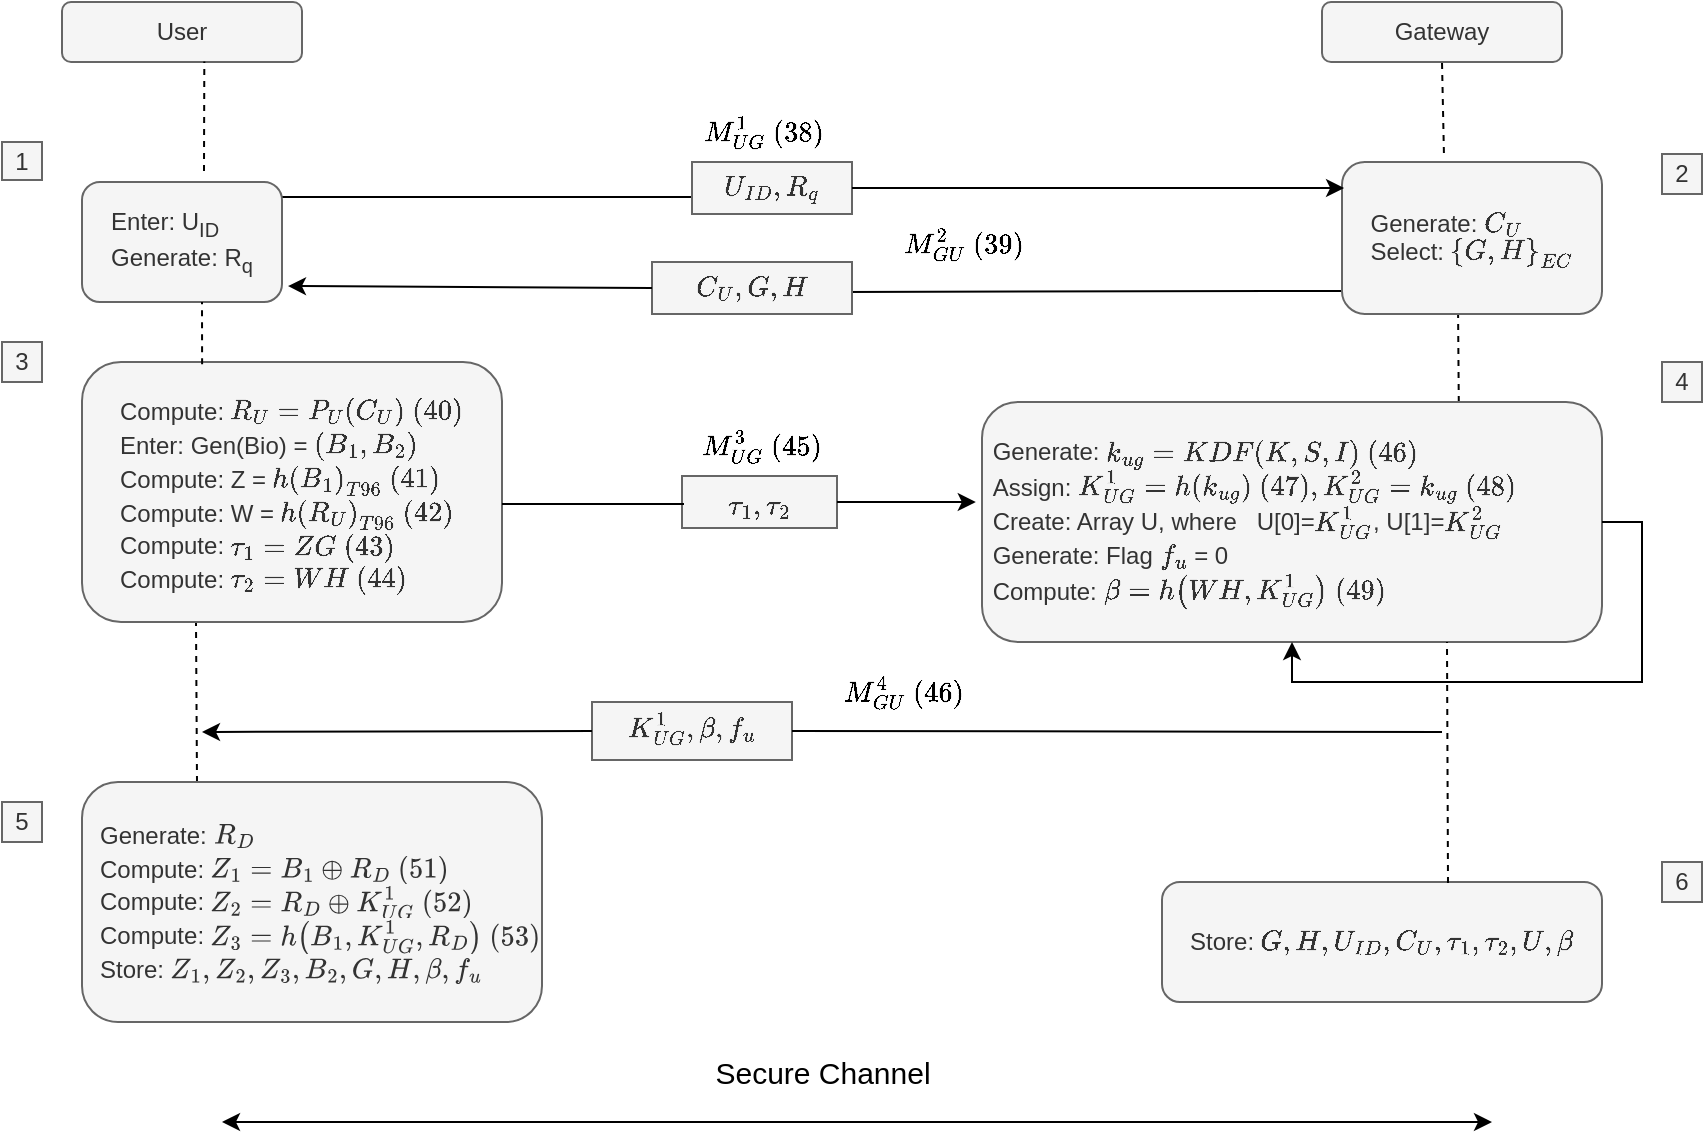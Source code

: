 <mxfile version="22.1.17" type="github">
  <diagram name="Page-1" id="p3xlX53l1xXB9bB7H0Pl">
    <mxGraphModel dx="1242" dy="820" grid="1" gridSize="10" guides="1" tooltips="1" connect="1" arrows="1" fold="1" page="0" pageScale="1" pageWidth="850" pageHeight="1100" background="none" math="1" shadow="0">
      <root>
        <mxCell id="0" />
        <mxCell id="1" parent="0" />
        <mxCell id="Ddu9wDRHc_xumgMtI3vM-19" value="" style="endArrow=none;dashed=1;html=1;rounded=0;exitX=0.25;exitY=0;exitDx=0;exitDy=0;" parent="1" source="Ddu9wDRHc_xumgMtI3vM-10" edge="1">
          <mxGeometry width="50" height="50" relative="1" as="geometry">
            <mxPoint x="150" y="450" as="sourcePoint" />
            <mxPoint x="147" y="380" as="targetPoint" />
          </mxGeometry>
        </mxCell>
        <mxCell id="Ddu9wDRHc_xumgMtI3vM-21" value="" style="endArrow=none;dashed=1;html=1;rounded=0;exitX=0.769;exitY=0;exitDx=0;exitDy=0;exitPerimeter=0;sourcePerimeterSpacing=0;" parent="1" source="Ddu9wDRHc_xumgMtI3vM-8" edge="1">
          <mxGeometry width="50" height="50" relative="1" as="geometry">
            <mxPoint x="400" y="230" as="sourcePoint" />
            <mxPoint x="778" y="220" as="targetPoint" />
          </mxGeometry>
        </mxCell>
        <mxCell id="Ddu9wDRHc_xumgMtI3vM-32" value="" style="endArrow=none;html=1;rounded=0;entryX=0.063;entryY=0.673;entryDx=0;entryDy=0;exitX=0.98;exitY=0.125;exitDx=0;exitDy=0;exitPerimeter=0;entryPerimeter=0;" parent="1" target="Ddu9wDRHc_xumgMtI3vM-12" edge="1" source="Ddu9wDRHc_xumgMtI3vM-3">
          <mxGeometry width="50" height="50" relative="1" as="geometry">
            <mxPoint x="202" y="162" as="sourcePoint" />
            <mxPoint x="570" y="280" as="targetPoint" />
          </mxGeometry>
        </mxCell>
        <mxCell id="Ddu9wDRHc_xumgMtI3vM-28" value="" style="endArrow=none;html=1;rounded=0;entryX=0.005;entryY=0.848;entryDx=0;entryDy=0;targetPerimeterSpacing=0;endSize=6;jumpStyle=line;jumpSize=6;sourcePerimeterSpacing=0;entryPerimeter=0;" parent="1" target="Ddu9wDRHc_xumgMtI3vM-4" edge="1">
          <mxGeometry width="50" height="50" relative="1" as="geometry">
            <mxPoint x="470" y="215" as="sourcePoint" />
            <mxPoint x="575" y="213" as="targetPoint" />
          </mxGeometry>
        </mxCell>
        <mxCell id="Ddu9wDRHc_xumgMtI3vM-1" value="&lt;font style=&quot;font-size: 12px;&quot;&gt;User&lt;/font&gt;" style="rounded=1;whiteSpace=wrap;html=1;fillColor=#f5f5f5;strokeColor=#666666;fontColor=#333333;" parent="1" vertex="1">
          <mxGeometry x="80" y="70" width="120" height="30" as="geometry" />
        </mxCell>
        <mxCell id="Ddu9wDRHc_xumgMtI3vM-2" value="&lt;font style=&quot;font-size: 12px;&quot;&gt;Gateway&lt;/font&gt;" style="rounded=1;whiteSpace=wrap;html=1;fillColor=#f5f5f5;strokeColor=#666666;fontColor=#333333;" parent="1" vertex="1">
          <mxGeometry x="710" y="70" width="120" height="30" as="geometry" />
        </mxCell>
        <mxCell id="Ddu9wDRHc_xumgMtI3vM-3" value="&lt;p style=&quot;text-align: justify; font-size: 12px;&quot;&gt;&lt;font style=&quot;font-size: 12px;&quot;&gt;&lt;span style=&quot;background-color: initial;&quot;&gt;Enter: U&lt;/span&gt;&lt;sub style=&quot;background-color: initial;&quot;&gt;ID&lt;br style=&quot;font-size: 12px;&quot;&gt;&lt;/sub&gt;&lt;/font&gt;&lt;font style=&quot;font-size: 12px;&quot;&gt;&lt;span style=&quot;background-color: initial;&quot;&gt;Generate: R&lt;/span&gt;&lt;sub style=&quot;background-color: initial;&quot;&gt;q&lt;/sub&gt;&lt;/font&gt;&lt;/p&gt;" style="rounded=1;whiteSpace=wrap;html=1;fillColor=#f5f5f5;strokeColor=#666666;fontSize=15;fontColor=#333333;" parent="1" vertex="1">
          <mxGeometry x="90" y="160" width="100" height="60" as="geometry" />
        </mxCell>
        <mxCell id="Ddu9wDRHc_xumgMtI3vM-4" value="&lt;div style=&quot;text-align: justify;&quot;&gt;&lt;span style=&quot;background-color: initial;&quot;&gt;&lt;font style=&quot;font-size: 12px;&quot;&gt;Generate: `C_U`&lt;/font&gt;&lt;/span&gt;&lt;/div&gt;&lt;font style=&quot;font-size: 12px;&quot;&gt;&lt;div style=&quot;text-align: justify;&quot;&gt;&lt;span style=&quot;background-color: initial;&quot;&gt;Select: `{G,H}_{EC}`&lt;/span&gt;&lt;/div&gt;&lt;/font&gt;" style="rounded=1;whiteSpace=wrap;html=1;fillColor=#f5f5f5;strokeColor=#666666;fontColor=#333333;" parent="1" vertex="1">
          <mxGeometry x="720" y="150" width="130" height="76" as="geometry" />
        </mxCell>
        <mxCell id="Ddu9wDRHc_xumgMtI3vM-5" value="&lt;p style=&quot;text-align: justify; line-height: 140%;&quot;&gt;&lt;span style=&quot;background-color: initial;&quot;&gt;&lt;font style=&quot;font-size: 12px;&quot;&gt;Compute: `R_U=P_U(C_U)&amp;nbsp; (40)`&lt;br&gt;&lt;/font&gt;&lt;/span&gt;&lt;span style=&quot;background-color: initial;&quot;&gt;Enter: Gen(Bio) = `(B_1, B_2)`&lt;br&gt;&lt;/span&gt;&lt;span style=&quot;background-color: initial;&quot;&gt;Compute: Z = `h(B_1)_{T96}&amp;nbsp; (41)`&lt;br&gt;&lt;/span&gt;&lt;span style=&quot;background-color: initial;&quot;&gt;Compute: W = `h(R_U)_{T96}&amp;nbsp; (42)`&lt;br&gt;&lt;/span&gt;&lt;span style=&quot;background-color: initial;&quot;&gt;Compute: `\tau_1= ZG&amp;nbsp; (43)`&lt;br&gt;&lt;/span&gt;&lt;span style=&quot;background-color: initial;&quot;&gt;Compute: `\tau_2=WH&amp;nbsp; (44)`&lt;/span&gt;&lt;/p&gt;" style="rounded=1;whiteSpace=wrap;html=1;fillColor=#f5f5f5;strokeColor=#666666;fontColor=#333333;spacingTop=4;" parent="1" vertex="1">
          <mxGeometry x="90" y="250" width="210" height="130" as="geometry" />
        </mxCell>
        <mxCell id="Ddu9wDRHc_xumgMtI3vM-8" value="&lt;p style=&quot;line-height: 140%;&quot;&gt;&lt;span style=&quot;background-color: initial;&quot;&gt;&lt;font style=&quot;font-size: 12px;&quot;&gt;&amp;nbsp;Generate: `k_{ug} =KDF(K, S, I)&amp;nbsp; (46)`&lt;br&gt;&lt;/font&gt;&lt;/span&gt;&lt;span style=&quot;background-color: initial;&quot;&gt;&lt;font style=&quot;font-size: 12px;&quot;&gt;&amp;nbsp;Assign: `K_{UG}^1=h(k_{ug})&amp;nbsp; (47), K_{UG}^2=k_{ug}&amp;nbsp; (48)`&lt;br&gt;&lt;/font&gt;&lt;/span&gt;&lt;span style=&quot;background-color: initial;&quot;&gt;&lt;font style=&quot;font-size: 12px;&quot;&gt;&amp;nbsp;Create: Array U, where&amp;nbsp; &amp;nbsp;U[0]=`K_{UG}^1`, U[1]=`K_{UG}^2`&lt;br&gt;&lt;/font&gt;&lt;/span&gt;&lt;span style=&quot;background-color: initial;&quot;&gt;&lt;font style=&quot;font-size: 12px;&quot;&gt;&amp;nbsp;Generate: Flag `f_u` = 0&lt;br&gt;&lt;/font&gt;&lt;/span&gt;&lt;span style=&quot;background-color: initial;&quot;&gt;&amp;nbsp;Compute: `\beta=h(WH,K_{UG}^1)&amp;nbsp; (49)`&lt;/span&gt;&lt;/p&gt;" style="rounded=1;whiteSpace=wrap;html=1;fillColor=#f5f5f5;strokeColor=#666666;align=left;fontColor=#333333;" parent="1" vertex="1">
          <mxGeometry x="540" y="270" width="310" height="120" as="geometry" />
        </mxCell>
        <mxCell id="Ddu9wDRHc_xumgMtI3vM-10" value="&lt;font style=&quot;font-size: 12px;&quot;&gt;&lt;span style=&quot;background-color: initial;&quot;&gt;Generate: &lt;svg style=&quot;vertical-align: -0.339ex;&quot; xmlns:xlink=&quot;http://www.w3.org/1999/xlink&quot; viewBox=&quot;0 -683 1427.5 833&quot; role=&quot;img&quot; height=&quot;1.885ex&quot; width=&quot;3.23ex&quot; xmlns=&quot;http://www.w3.org/2000/svg&quot;&gt;&lt;defs&gt;&lt;path d=&quot;M230 637Q203 637 198 638T193 649Q193 676 204 682Q206 683 378 683Q550 682 564 680Q620 672 658 652T712 606T733 563T739 529Q739 484 710 445T643 385T576 351T538 338L545 333Q612 295 612 223Q612 212 607 162T602 80V71Q602 53 603 43T614 25T640 16Q668 16 686 38T712 85Q717 99 720 102T735 105Q755 105 755 93Q755 75 731 36Q693 -21 641 -21H632Q571 -21 531 4T487 82Q487 109 502 166T517 239Q517 290 474 313Q459 320 449 321T378 323H309L277 193Q244 61 244 59Q244 55 245 54T252 50T269 48T302 46H333Q339 38 339 37T336 19Q332 6 326 0H311Q275 2 180 2Q146 2 117 2T71 2T50 1Q33 1 33 10Q33 12 36 24Q41 43 46 45Q50 46 61 46H67Q94 46 127 49Q141 52 146 61Q149 65 218 339T287 628Q287 635 230 637ZM630 554Q630 586 609 608T523 636Q521 636 500 636T462 637H440Q393 637 386 627Q385 624 352 494T319 361Q319 360 388 360Q466 361 492 367Q556 377 592 426Q608 449 619 486T630 554Z&quot; id=&quot;MJX-290-TEX-I-1D445&quot;&gt;&lt;/path&gt;&lt;path d=&quot;M287 628Q287 635 230 637Q207 637 200 638T193 647Q193 655 197 667T204 682Q206 683 403 683Q570 682 590 682T630 676Q702 659 752 597T803 431Q803 275 696 151T444 3L430 1L236 0H125H72Q48 0 41 2T33 11Q33 13 36 25Q40 41 44 43T67 46Q94 46 127 49Q141 52 146 61Q149 65 218 339T287 628ZM703 469Q703 507 692 537T666 584T629 613T590 629T555 636Q553 636 541 636T512 636T479 637H436Q392 637 386 627Q384 623 313 339T242 52Q242 48 253 48T330 47Q335 47 349 47T373 46Q499 46 581 128Q617 164 640 212T683 339T703 469Z&quot; id=&quot;MJX-290-TEX-I-1D437&quot;&gt;&lt;/path&gt;&lt;/defs&gt;&lt;g transform=&quot;scale(1,-1)&quot; stroke-width=&quot;0&quot; fill=&quot;currentColor&quot; stroke=&quot;currentColor&quot;&gt;&lt;g data-mml-node=&quot;math&quot;&gt;&lt;g data-mml-node=&quot;mstyle&quot;&gt;&lt;g data-mml-node=&quot;msub&quot;&gt;&lt;g data-mml-node=&quot;mi&quot;&gt;&lt;use xlink:href=&quot;#MJX-290-TEX-I-1D445&quot; data-c=&quot;1D445&quot;&gt;&lt;/use&gt;&lt;/g&gt;&lt;g transform=&quot;translate(792,-150) scale(0.707)&quot; data-mml-node=&quot;mi&quot;&gt;&lt;use xlink:href=&quot;#MJX-290-TEX-I-1D437&quot; data-c=&quot;1D437&quot;&gt;&lt;/use&gt;&lt;/g&gt;&lt;/g&gt;&lt;/g&gt;&lt;/g&gt;&lt;/g&gt;&lt;/svg&gt;&lt;/span&gt;&lt;br&gt;&lt;span style=&quot;background-color: initial;&quot;&gt;Compute: &lt;svg style=&quot;vertical-align: -0.566ex;&quot; xmlns:xlink=&quot;http://www.w3.org/1999/xlink&quot; viewBox=&quot;0 -750 8326.6 1000&quot; role=&quot;img&quot; height=&quot;2.262ex&quot; width=&quot;18.838ex&quot; xmlns=&quot;http://www.w3.org/2000/svg&quot;&gt;&lt;defs&gt;&lt;path d=&quot;M58 8Q58 23 64 35Q64 36 329 334T596 635L586 637Q575 637 512 637H500H476Q442 637 420 635T365 624T311 598T266 548T228 469Q227 466 226 463T224 458T223 453T222 450L221 448Q218 443 202 443Q185 443 182 453L214 561Q228 606 241 651Q249 679 253 681Q256 683 487 683H718Q723 678 723 675Q723 673 717 649Q189 54 188 52L185 49H274Q369 50 377 51Q452 60 500 100T579 247Q587 272 590 277T603 282H607Q628 282 628 271Q547 5 541 2Q538 0 300 0H124Q58 0 58 8Z&quot; id=&quot;MJX-291-TEX-I-1D44D&quot;&gt;&lt;/path&gt;&lt;path d=&quot;M213 578L200 573Q186 568 160 563T102 556H83V602H102Q149 604 189 617T245 641T273 663Q275 666 285 666Q294 666 302 660V361L303 61Q310 54 315 52T339 48T401 46H427V0H416Q395 3 257 3Q121 3 100 0H88V46H114Q136 46 152 46T177 47T193 50T201 52T207 57T213 61V578Z&quot; id=&quot;MJX-291-TEX-N-31&quot;&gt;&lt;/path&gt;&lt;path d=&quot;M56 347Q56 360 70 367H707Q722 359 722 347Q722 336 708 328L390 327H72Q56 332 56 347ZM56 153Q56 168 72 173H708Q722 163 722 153Q722 140 707 133H70Q56 140 56 153Z&quot; id=&quot;MJX-291-TEX-N-3D&quot;&gt;&lt;/path&gt;&lt;path d=&quot;M231 637Q204 637 199 638T194 649Q194 676 205 682Q206 683 335 683Q594 683 608 681Q671 671 713 636T756 544Q756 480 698 429T565 360L555 357Q619 348 660 311T702 219Q702 146 630 78T453 1Q446 0 242 0Q42 0 39 2Q35 5 35 10Q35 17 37 24Q42 43 47 45Q51 46 62 46H68Q95 46 128 49Q142 52 147 61Q150 65 219 339T288 628Q288 635 231 637ZM649 544Q649 574 634 600T585 634Q578 636 493 637Q473 637 451 637T416 636H403Q388 635 384 626Q382 622 352 506Q352 503 351 500L320 374H401Q482 374 494 376Q554 386 601 434T649 544ZM595 229Q595 273 572 302T512 336Q506 337 429 337Q311 337 310 336Q310 334 293 263T258 122L240 52Q240 48 252 48T333 46Q422 46 429 47Q491 54 543 105T595 229Z&quot; id=&quot;MJX-291-TEX-I-1D435&quot;&gt;&lt;/path&gt;&lt;path d=&quot;M56 250Q56 394 156 488T384 583Q530 583 626 485T722 250Q722 110 625 14T390 -83Q249 -83 153 14T56 250ZM364 542Q308 539 251 509T148 418T96 278V270H369V542H364ZM681 278Q675 338 650 386T592 462T522 509T458 535T412 542H409V270H681V278ZM96 222Q104 150 139 95T219 12T302 -29T366 -42H369V230H96V222ZM681 222V230H409V-42H412Q429 -42 456 -36T521 -10T590 37T649 113T681 222Z&quot; id=&quot;MJX-291-TEX-N-2295&quot;&gt;&lt;/path&gt;&lt;path d=&quot;M230 637Q203 637 198 638T193 649Q193 676 204 682Q206 683 378 683Q550 682 564 680Q620 672 658 652T712 606T733 563T739 529Q739 484 710 445T643 385T576 351T538 338L545 333Q612 295 612 223Q612 212 607 162T602 80V71Q602 53 603 43T614 25T640 16Q668 16 686 38T712 85Q717 99 720 102T735 105Q755 105 755 93Q755 75 731 36Q693 -21 641 -21H632Q571 -21 531 4T487 82Q487 109 502 166T517 239Q517 290 474 313Q459 320 449 321T378 323H309L277 193Q244 61 244 59Q244 55 245 54T252 50T269 48T302 46H333Q339 38 339 37T336 19Q332 6 326 0H311Q275 2 180 2Q146 2 117 2T71 2T50 1Q33 1 33 10Q33 12 36 24Q41 43 46 45Q50 46 61 46H67Q94 46 127 49Q141 52 146 61Q149 65 218 339T287 628Q287 635 230 637ZM630 554Q630 586 609 608T523 636Q521 636 500 636T462 637H440Q393 637 386 627Q385 624 352 494T319 361Q319 360 388 360Q466 361 492 367Q556 377 592 426Q608 449 619 486T630 554Z&quot; id=&quot;MJX-291-TEX-I-1D445&quot;&gt;&lt;/path&gt;&lt;path d=&quot;M287 628Q287 635 230 637Q207 637 200 638T193 647Q193 655 197 667T204 682Q206 683 403 683Q570 682 590 682T630 676Q702 659 752 597T803 431Q803 275 696 151T444 3L430 1L236 0H125H72Q48 0 41 2T33 11Q33 13 36 25Q40 41 44 43T67 46Q94 46 127 49Q141 52 146 61Q149 65 218 339T287 628ZM703 469Q703 507 692 537T666 584T629 613T590 629T555 636Q553 636 541 636T512 636T479 637H436Q392 637 386 627Q384 623 313 339T242 52Q242 48 253 48T330 47Q335 47 349 47T373 46Q499 46 581 128Q617 164 640 212T683 339T703 469Z&quot; id=&quot;MJX-291-TEX-I-1D437&quot;&gt;&lt;/path&gt;&lt;path d=&quot;&quot; id=&quot;MJX-291-TEX-N-A0&quot;&gt;&lt;/path&gt;&lt;path d=&quot;M94 250Q94 319 104 381T127 488T164 576T202 643T244 695T277 729T302 750H315H319Q333 750 333 741Q333 738 316 720T275 667T226 581T184 443T167 250T184 58T225 -81T274 -167T316 -220T333 -241Q333 -250 318 -250H315H302L274 -226Q180 -141 137 -14T94 250Z&quot; id=&quot;MJX-291-TEX-N-28&quot;&gt;&lt;/path&gt;&lt;path d=&quot;M164 157Q164 133 148 117T109 101H102Q148 22 224 22Q294 22 326 82Q345 115 345 210Q345 313 318 349Q292 382 260 382H254Q176 382 136 314Q132 307 129 306T114 304Q97 304 95 310Q93 314 93 485V614Q93 664 98 664Q100 666 102 666Q103 666 123 658T178 642T253 634Q324 634 389 662Q397 666 402 666Q410 666 410 648V635Q328 538 205 538Q174 538 149 544L139 546V374Q158 388 169 396T205 412T256 420Q337 420 393 355T449 201Q449 109 385 44T229 -22Q148 -22 99 32T50 154Q50 178 61 192T84 210T107 214Q132 214 148 197T164 157Z&quot; id=&quot;MJX-291-TEX-N-35&quot;&gt;&lt;/path&gt;&lt;path d=&quot;M60 749L64 750Q69 750 74 750H86L114 726Q208 641 251 514T294 250Q294 182 284 119T261 12T224 -76T186 -143T145 -194T113 -227T90 -246Q87 -249 86 -250H74Q66 -250 63 -250T58 -247T55 -238Q56 -237 66 -225Q221 -64 221 250T66 725Q56 737 55 738Q55 746 60 749Z&quot; id=&quot;MJX-291-TEX-N-29&quot;&gt;&lt;/path&gt;&lt;/defs&gt;&lt;g transform=&quot;scale(1,-1)&quot; stroke-width=&quot;0&quot; fill=&quot;currentColor&quot; stroke=&quot;currentColor&quot;&gt;&lt;g data-mml-node=&quot;math&quot;&gt;&lt;g data-mml-node=&quot;mstyle&quot;&gt;&lt;g data-mml-node=&quot;msub&quot;&gt;&lt;g data-mml-node=&quot;mi&quot;&gt;&lt;use xlink:href=&quot;#MJX-291-TEX-I-1D44D&quot; data-c=&quot;1D44D&quot;&gt;&lt;/use&gt;&lt;/g&gt;&lt;g transform=&quot;translate(716,-150) scale(0.707)&quot; data-mml-node=&quot;mn&quot;&gt;&lt;use xlink:href=&quot;#MJX-291-TEX-N-31&quot; data-c=&quot;31&quot;&gt;&lt;/use&gt;&lt;/g&gt;&lt;/g&gt;&lt;g transform=&quot;translate(1397.3,0)&quot; data-mml-node=&quot;mo&quot;&gt;&lt;use xlink:href=&quot;#MJX-291-TEX-N-3D&quot; data-c=&quot;3D&quot;&gt;&lt;/use&gt;&lt;/g&gt;&lt;g transform=&quot;translate(2453.1,0)&quot; data-mml-node=&quot;msub&quot;&gt;&lt;g data-mml-node=&quot;mi&quot;&gt;&lt;use xlink:href=&quot;#MJX-291-TEX-I-1D435&quot; data-c=&quot;1D435&quot;&gt;&lt;/use&gt;&lt;/g&gt;&lt;g transform=&quot;translate(792,-150) scale(0.707)&quot; data-mml-node=&quot;mn&quot;&gt;&lt;use xlink:href=&quot;#MJX-291-TEX-N-31&quot; data-c=&quot;31&quot;&gt;&lt;/use&gt;&lt;/g&gt;&lt;/g&gt;&lt;g transform=&quot;translate(3870.9,0)&quot; data-mml-node=&quot;mo&quot;&gt;&lt;use xlink:href=&quot;#MJX-291-TEX-N-2295&quot; data-c=&quot;2295&quot;&gt;&lt;/use&gt;&lt;/g&gt;&lt;g transform=&quot;translate(4871.1,0)&quot; data-mml-node=&quot;msub&quot;&gt;&lt;g data-mml-node=&quot;mi&quot;&gt;&lt;use xlink:href=&quot;#MJX-291-TEX-I-1D445&quot; data-c=&quot;1D445&quot;&gt;&lt;/use&gt;&lt;/g&gt;&lt;g transform=&quot;translate(792,-150) scale(0.707)&quot; data-mml-node=&quot;mi&quot;&gt;&lt;use xlink:href=&quot;#MJX-291-TEX-I-1D437&quot; data-c=&quot;1D437&quot;&gt;&lt;/use&gt;&lt;/g&gt;&lt;/g&gt;&lt;g transform=&quot;translate(6298.6,0)&quot; data-mml-node=&quot;mo&quot;&gt;&lt;use xlink:href=&quot;#MJX-291-TEX-N-A0&quot; data-c=&quot;A0&quot;&gt;&lt;/use&gt;&lt;/g&gt;&lt;g transform=&quot;translate(6548.6,0)&quot; data-mml-node=&quot;mrow&quot;&gt;&lt;g data-mml-node=&quot;mo&quot;&gt;&lt;use xlink:href=&quot;#MJX-291-TEX-N-28&quot; data-c=&quot;28&quot;&gt;&lt;/use&gt;&lt;/g&gt;&lt;g transform=&quot;translate(389,0)&quot; data-mml-node=&quot;mn&quot;&gt;&lt;use xlink:href=&quot;#MJX-291-TEX-N-35&quot; data-c=&quot;35&quot;&gt;&lt;/use&gt;&lt;use transform=&quot;translate(500,0)&quot; xlink:href=&quot;#MJX-291-TEX-N-31&quot; data-c=&quot;31&quot;&gt;&lt;/use&gt;&lt;/g&gt;&lt;g transform=&quot;translate(1389,0)&quot; data-mml-node=&quot;mo&quot;&gt;&lt;use xlink:href=&quot;#MJX-291-TEX-N-29&quot; data-c=&quot;29&quot;&gt;&lt;/use&gt;&lt;/g&gt;&lt;/g&gt;&lt;/g&gt;&lt;/g&gt;&lt;/g&gt;&lt;/svg&gt;&lt;/span&gt;&lt;br&gt;&lt;span style=&quot;background-color: initial;&quot;&gt;Compute: &lt;svg style=&quot;vertical-align: -0.636ex;&quot; xmlns:xlink=&quot;http://www.w3.org/1999/xlink&quot; viewBox=&quot;0 -883.9 9161.2 1165&quot; role=&quot;img&quot; height=&quot;2.636ex&quot; width=&quot;20.727ex&quot; xmlns=&quot;http://www.w3.org/2000/svg&quot;&gt;&lt;defs&gt;&lt;path d=&quot;M58 8Q58 23 64 35Q64 36 329 334T596 635L586 637Q575 637 512 637H500H476Q442 637 420 635T365 624T311 598T266 548T228 469Q227 466 226 463T224 458T223 453T222 450L221 448Q218 443 202 443Q185 443 182 453L214 561Q228 606 241 651Q249 679 253 681Q256 683 487 683H718Q723 678 723 675Q723 673 717 649Q189 54 188 52L185 49H274Q369 50 377 51Q452 60 500 100T579 247Q587 272 590 277T603 282H607Q628 282 628 271Q547 5 541 2Q538 0 300 0H124Q58 0 58 8Z&quot; id=&quot;MJX-292-TEX-I-1D44D&quot;&gt;&lt;/path&gt;&lt;path d=&quot;M109 429Q82 429 66 447T50 491Q50 562 103 614T235 666Q326 666 387 610T449 465Q449 422 429 383T381 315T301 241Q265 210 201 149L142 93L218 92Q375 92 385 97Q392 99 409 186V189H449V186Q448 183 436 95T421 3V0H50V19V31Q50 38 56 46T86 81Q115 113 136 137Q145 147 170 174T204 211T233 244T261 278T284 308T305 340T320 369T333 401T340 431T343 464Q343 527 309 573T212 619Q179 619 154 602T119 569T109 550Q109 549 114 549Q132 549 151 535T170 489Q170 464 154 447T109 429Z&quot; id=&quot;MJX-292-TEX-N-32&quot;&gt;&lt;/path&gt;&lt;path d=&quot;M56 347Q56 360 70 367H707Q722 359 722 347Q722 336 708 328L390 327H72Q56 332 56 347ZM56 153Q56 168 72 173H708Q722 163 722 153Q722 140 707 133H70Q56 140 56 153Z&quot; id=&quot;MJX-292-TEX-N-3D&quot;&gt;&lt;/path&gt;&lt;path d=&quot;M230 637Q203 637 198 638T193 649Q193 676 204 682Q206 683 378 683Q550 682 564 680Q620 672 658 652T712 606T733 563T739 529Q739 484 710 445T643 385T576 351T538 338L545 333Q612 295 612 223Q612 212 607 162T602 80V71Q602 53 603 43T614 25T640 16Q668 16 686 38T712 85Q717 99 720 102T735 105Q755 105 755 93Q755 75 731 36Q693 -21 641 -21H632Q571 -21 531 4T487 82Q487 109 502 166T517 239Q517 290 474 313Q459 320 449 321T378 323H309L277 193Q244 61 244 59Q244 55 245 54T252 50T269 48T302 46H333Q339 38 339 37T336 19Q332 6 326 0H311Q275 2 180 2Q146 2 117 2T71 2T50 1Q33 1 33 10Q33 12 36 24Q41 43 46 45Q50 46 61 46H67Q94 46 127 49Q141 52 146 61Q149 65 218 339T287 628Q287 635 230 637ZM630 554Q630 586 609 608T523 636Q521 636 500 636T462 637H440Q393 637 386 627Q385 624 352 494T319 361Q319 360 388 360Q466 361 492 367Q556 377 592 426Q608 449 619 486T630 554Z&quot; id=&quot;MJX-292-TEX-I-1D445&quot;&gt;&lt;/path&gt;&lt;path d=&quot;M287 628Q287 635 230 637Q207 637 200 638T193 647Q193 655 197 667T204 682Q206 683 403 683Q570 682 590 682T630 676Q702 659 752 597T803 431Q803 275 696 151T444 3L430 1L236 0H125H72Q48 0 41 2T33 11Q33 13 36 25Q40 41 44 43T67 46Q94 46 127 49Q141 52 146 61Q149 65 218 339T287 628ZM703 469Q703 507 692 537T666 584T629 613T590 629T555 636Q553 636 541 636T512 636T479 637H436Q392 637 386 627Q384 623 313 339T242 52Q242 48 253 48T330 47Q335 47 349 47T373 46Q499 46 581 128Q617 164 640 212T683 339T703 469Z&quot; id=&quot;MJX-292-TEX-I-1D437&quot;&gt;&lt;/path&gt;&lt;path d=&quot;M56 250Q56 394 156 488T384 583Q530 583 626 485T722 250Q722 110 625 14T390 -83Q249 -83 153 14T56 250ZM364 542Q308 539 251 509T148 418T96 278V270H369V542H364ZM681 278Q675 338 650 386T592 462T522 509T458 535T412 542H409V270H681V278ZM96 222Q104 150 139 95T219 12T302 -29T366 -42H369V230H96V222ZM681 222V230H409V-42H412Q429 -42 456 -36T521 -10T590 37T649 113T681 222Z&quot; id=&quot;MJX-292-TEX-N-2295&quot;&gt;&lt;/path&gt;&lt;path d=&quot;M285 628Q285 635 228 637Q205 637 198 638T191 647Q191 649 193 661Q199 681 203 682Q205 683 214 683H219Q260 681 355 681Q389 681 418 681T463 682T483 682Q500 682 500 674Q500 669 497 660Q496 658 496 654T495 648T493 644T490 641T486 639T479 638T470 637T456 637Q416 636 405 634T387 623L306 305Q307 305 490 449T678 597Q692 611 692 620Q692 635 667 637Q651 637 651 648Q651 650 654 662T659 677Q662 682 676 682Q680 682 711 681T791 680Q814 680 839 681T869 682Q889 682 889 672Q889 650 881 642Q878 637 862 637Q787 632 726 586Q710 576 656 534T556 455L509 418L518 396Q527 374 546 329T581 244Q656 67 661 61Q663 59 666 57Q680 47 717 46H738Q744 38 744 37T741 19Q737 6 731 0H720Q680 3 625 3Q503 3 488 0H478Q472 6 472 9T474 27Q478 40 480 43T491 46H494Q544 46 544 71Q544 75 517 141T485 216L427 354L359 301L291 248L268 155Q245 63 245 58Q245 51 253 49T303 46H334Q340 37 340 35Q340 19 333 5Q328 0 317 0Q314 0 280 1T180 2Q118 2 85 2T49 1Q31 1 31 11Q31 13 34 25Q38 41 42 43T65 46Q92 46 125 49Q139 52 144 61Q147 65 216 339T285 628Z&quot; id=&quot;MJX-292-TEX-I-1D43E&quot;&gt;&lt;/path&gt;&lt;path d=&quot;M213 578L200 573Q186 568 160 563T102 556H83V602H102Q149 604 189 617T245 641T273 663Q275 666 285 666Q294 666 302 660V361L303 61Q310 54 315 52T339 48T401 46H427V0H416Q395 3 257 3Q121 3 100 0H88V46H114Q136 46 152 46T177 47T193 50T201 52T207 57T213 61V578Z&quot; id=&quot;MJX-292-TEX-N-31&quot;&gt;&lt;/path&gt;&lt;path d=&quot;M107 637Q73 637 71 641Q70 643 70 649Q70 673 81 682Q83 683 98 683Q139 681 234 681Q268 681 297 681T342 682T362 682Q378 682 378 672Q378 670 376 658Q371 641 366 638H364Q362 638 359 638T352 638T343 637T334 637Q295 636 284 634T266 623Q265 621 238 518T184 302T154 169Q152 155 152 140Q152 86 183 55T269 24Q336 24 403 69T501 205L552 406Q599 598 599 606Q599 633 535 637Q511 637 511 648Q511 650 513 660Q517 676 519 679T529 683Q532 683 561 682T645 680Q696 680 723 681T752 682Q767 682 767 672Q767 650 759 642Q756 637 737 637Q666 633 648 597Q646 592 598 404Q557 235 548 205Q515 105 433 42T263 -22Q171 -22 116 34T60 167V183Q60 201 115 421Q164 622 164 628Q164 635 107 637Z&quot; id=&quot;MJX-292-TEX-I-1D448&quot;&gt;&lt;/path&gt;&lt;path d=&quot;M50 252Q50 367 117 473T286 641T490 704Q580 704 633 653Q642 643 648 636T656 626L657 623Q660 623 684 649Q691 655 699 663T715 679T725 690L740 705H746Q760 705 760 698Q760 694 728 561Q692 422 692 421Q690 416 687 415T669 413H653Q647 419 647 422Q647 423 648 429T650 449T651 481Q651 552 619 605T510 659Q492 659 471 656T418 643T357 615T294 567T236 496T189 394T158 260Q156 242 156 221Q156 173 170 136T206 79T256 45T308 28T353 24Q407 24 452 47T514 106Q517 114 529 161T541 214Q541 222 528 224T468 227H431Q425 233 425 235T427 254Q431 267 437 273H454Q494 271 594 271Q634 271 659 271T695 272T707 272Q721 272 721 263Q721 261 719 249Q714 230 709 228Q706 227 694 227Q674 227 653 224Q646 221 643 215T629 164Q620 131 614 108Q589 6 586 3Q584 1 581 1Q571 1 553 21T530 52Q530 53 528 52T522 47Q448 -22 322 -22Q201 -22 126 55T50 252Z&quot; id=&quot;MJX-292-TEX-I-1D43A&quot;&gt;&lt;/path&gt;&lt;path d=&quot;&quot; id=&quot;MJX-292-TEX-N-A0&quot;&gt;&lt;/path&gt;&lt;path d=&quot;M94 250Q94 319 104 381T127 488T164 576T202 643T244 695T277 729T302 750H315H319Q333 750 333 741Q333 738 316 720T275 667T226 581T184 443T167 250T184 58T225 -81T274 -167T316 -220T333 -241Q333 -250 318 -250H315H302L274 -226Q180 -141 137 -14T94 250Z&quot; id=&quot;MJX-292-TEX-N-28&quot;&gt;&lt;/path&gt;&lt;path d=&quot;M164 157Q164 133 148 117T109 101H102Q148 22 224 22Q294 22 326 82Q345 115 345 210Q345 313 318 349Q292 382 260 382H254Q176 382 136 314Q132 307 129 306T114 304Q97 304 95 310Q93 314 93 485V614Q93 664 98 664Q100 666 102 666Q103 666 123 658T178 642T253 634Q324 634 389 662Q397 666 402 666Q410 666 410 648V635Q328 538 205 538Q174 538 149 544L139 546V374Q158 388 169 396T205 412T256 420Q337 420 393 355T449 201Q449 109 385 44T229 -22Q148 -22 99 32T50 154Q50 178 61 192T84 210T107 214Q132 214 148 197T164 157Z&quot; id=&quot;MJX-292-TEX-N-35&quot;&gt;&lt;/path&gt;&lt;path d=&quot;M60 749L64 750Q69 750 74 750H86L114 726Q208 641 251 514T294 250Q294 182 284 119T261 12T224 -76T186 -143T145 -194T113 -227T90 -246Q87 -249 86 -250H74Q66 -250 63 -250T58 -247T55 -238Q56 -237 66 -225Q221 -64 221 250T66 725Q56 737 55 738Q55 746 60 749Z&quot; id=&quot;MJX-292-TEX-N-29&quot;&gt;&lt;/path&gt;&lt;/defs&gt;&lt;g transform=&quot;scale(1,-1)&quot; stroke-width=&quot;0&quot; fill=&quot;currentColor&quot; stroke=&quot;currentColor&quot;&gt;&lt;g data-mml-node=&quot;math&quot;&gt;&lt;g data-mml-node=&quot;mstyle&quot;&gt;&lt;g data-mml-node=&quot;msub&quot;&gt;&lt;g data-mml-node=&quot;mi&quot;&gt;&lt;use xlink:href=&quot;#MJX-292-TEX-I-1D44D&quot; data-c=&quot;1D44D&quot;&gt;&lt;/use&gt;&lt;/g&gt;&lt;g transform=&quot;translate(716,-150) scale(0.707)&quot; data-mml-node=&quot;mn&quot;&gt;&lt;use xlink:href=&quot;#MJX-292-TEX-N-32&quot; data-c=&quot;32&quot;&gt;&lt;/use&gt;&lt;/g&gt;&lt;/g&gt;&lt;g transform=&quot;translate(1397.3,0)&quot; data-mml-node=&quot;mo&quot;&gt;&lt;use xlink:href=&quot;#MJX-292-TEX-N-3D&quot; data-c=&quot;3D&quot;&gt;&lt;/use&gt;&lt;/g&gt;&lt;g transform=&quot;translate(2453.1,0)&quot; data-mml-node=&quot;msub&quot;&gt;&lt;g data-mml-node=&quot;mi&quot;&gt;&lt;use xlink:href=&quot;#MJX-292-TEX-I-1D445&quot; data-c=&quot;1D445&quot;&gt;&lt;/use&gt;&lt;/g&gt;&lt;g transform=&quot;translate(792,-150) scale(0.707)&quot; data-mml-node=&quot;mi&quot;&gt;&lt;use xlink:href=&quot;#MJX-292-TEX-I-1D437&quot; data-c=&quot;1D437&quot;&gt;&lt;/use&gt;&lt;/g&gt;&lt;/g&gt;&lt;g transform=&quot;translate(4102.8,0)&quot; data-mml-node=&quot;mo&quot;&gt;&lt;use xlink:href=&quot;#MJX-292-TEX-N-2295&quot; data-c=&quot;2295&quot;&gt;&lt;/use&gt;&lt;/g&gt;&lt;g transform=&quot;translate(5103,0)&quot; data-mml-node=&quot;mrow&quot;&gt;&lt;g data-mml-node=&quot;msubsup&quot;&gt;&lt;g data-mml-node=&quot;mi&quot;&gt;&lt;use xlink:href=&quot;#MJX-292-TEX-I-1D43E&quot; data-c=&quot;1D43E&quot;&gt;&lt;/use&gt;&lt;/g&gt;&lt;g transform=&quot;translate(974,413) scale(0.707)&quot; data-mml-node=&quot;mn&quot;&gt;&lt;use xlink:href=&quot;#MJX-292-TEX-N-31&quot; data-c=&quot;31&quot;&gt;&lt;/use&gt;&lt;/g&gt;&lt;g transform=&quot;translate(882,-265.5) scale(0.707)&quot; data-mml-node=&quot;mrow&quot;&gt;&lt;g data-mml-node=&quot;mi&quot;&gt;&lt;use xlink:href=&quot;#MJX-292-TEX-I-1D448&quot; data-c=&quot;1D448&quot;&gt;&lt;/use&gt;&lt;/g&gt;&lt;g transform=&quot;translate(767,0)&quot; data-mml-node=&quot;mi&quot;&gt;&lt;use xlink:href=&quot;#MJX-292-TEX-I-1D43A&quot; data-c=&quot;1D43A&quot;&gt;&lt;/use&gt;&lt;/g&gt;&lt;/g&gt;&lt;/g&gt;&lt;/g&gt;&lt;g transform=&quot;translate(7133.2,0)&quot; data-mml-node=&quot;mo&quot;&gt;&lt;use xlink:href=&quot;#MJX-292-TEX-N-A0&quot; data-c=&quot;A0&quot;&gt;&lt;/use&gt;&lt;/g&gt;&lt;g transform=&quot;translate(7383.2,0)&quot; data-mml-node=&quot;mrow&quot;&gt;&lt;g data-mml-node=&quot;mo&quot;&gt;&lt;use xlink:href=&quot;#MJX-292-TEX-N-28&quot; data-c=&quot;28&quot;&gt;&lt;/use&gt;&lt;/g&gt;&lt;g transform=&quot;translate(389,0)&quot; data-mml-node=&quot;mn&quot;&gt;&lt;use xlink:href=&quot;#MJX-292-TEX-N-35&quot; data-c=&quot;35&quot;&gt;&lt;/use&gt;&lt;use transform=&quot;translate(500,0)&quot; xlink:href=&quot;#MJX-292-TEX-N-32&quot; data-c=&quot;32&quot;&gt;&lt;/use&gt;&lt;/g&gt;&lt;g transform=&quot;translate(1389,0)&quot; data-mml-node=&quot;mo&quot;&gt;&lt;use xlink:href=&quot;#MJX-292-TEX-N-29&quot; data-c=&quot;29&quot;&gt;&lt;/use&gt;&lt;/g&gt;&lt;/g&gt;&lt;/g&gt;&lt;/g&gt;&lt;/g&gt;&lt;/svg&gt;&lt;/span&gt;&lt;br&gt;&lt;span style=&quot;background-color: initial;&quot;&gt;Compute: &lt;svg style=&quot;vertical-align: -0.791ex;&quot; xmlns:xlink=&quot;http://www.w3.org/1999/xlink&quot; viewBox=&quot;0 -883.9 11515.6 1233.4&quot; role=&quot;img&quot; height=&quot;2.791ex&quot; width=&quot;26.053ex&quot; xmlns=&quot;http://www.w3.org/2000/svg&quot;&gt;&lt;defs&gt;&lt;path d=&quot;M58 8Q58 23 64 35Q64 36 329 334T596 635L586 637Q575 637 512 637H500H476Q442 637 420 635T365 624T311 598T266 548T228 469Q227 466 226 463T224 458T223 453T222 450L221 448Q218 443 202 443Q185 443 182 453L214 561Q228 606 241 651Q249 679 253 681Q256 683 487 683H718Q723 678 723 675Q723 673 717 649Q189 54 188 52L185 49H274Q369 50 377 51Q452 60 500 100T579 247Q587 272 590 277T603 282H607Q628 282 628 271Q547 5 541 2Q538 0 300 0H124Q58 0 58 8Z&quot; id=&quot;MJX-293-TEX-I-1D44D&quot;&gt;&lt;/path&gt;&lt;path d=&quot;M127 463Q100 463 85 480T69 524Q69 579 117 622T233 665Q268 665 277 664Q351 652 390 611T430 522Q430 470 396 421T302 350L299 348Q299 347 308 345T337 336T375 315Q457 262 457 175Q457 96 395 37T238 -22Q158 -22 100 21T42 130Q42 158 60 175T105 193Q133 193 151 175T169 130Q169 119 166 110T159 94T148 82T136 74T126 70T118 67L114 66Q165 21 238 21Q293 21 321 74Q338 107 338 175V195Q338 290 274 322Q259 328 213 329L171 330L168 332Q166 335 166 348Q166 366 174 366Q202 366 232 371Q266 376 294 413T322 525V533Q322 590 287 612Q265 626 240 626Q208 626 181 615T143 592T132 580H135Q138 579 143 578T153 573T165 566T175 555T183 540T186 520Q186 498 172 481T127 463Z&quot; id=&quot;MJX-293-TEX-N-33&quot;&gt;&lt;/path&gt;&lt;path d=&quot;M56 347Q56 360 70 367H707Q722 359 722 347Q722 336 708 328L390 327H72Q56 332 56 347ZM56 153Q56 168 72 173H708Q722 163 722 153Q722 140 707 133H70Q56 140 56 153Z&quot; id=&quot;MJX-293-TEX-N-3D&quot;&gt;&lt;/path&gt;&lt;path d=&quot;M137 683Q138 683 209 688T282 694Q294 694 294 685Q294 674 258 534Q220 386 220 383Q220 381 227 388Q288 442 357 442Q411 442 444 415T478 336Q478 285 440 178T402 50Q403 36 407 31T422 26Q450 26 474 56T513 138Q516 149 519 151T535 153Q555 153 555 145Q555 144 551 130Q535 71 500 33Q466 -10 419 -10H414Q367 -10 346 17T325 74Q325 90 361 192T398 345Q398 404 354 404H349Q266 404 205 306L198 293L164 158Q132 28 127 16Q114 -11 83 -11Q69 -11 59 -2T48 16Q48 30 121 320L195 616Q195 629 188 632T149 637H128Q122 643 122 645T124 664Q129 683 137 683Z&quot; id=&quot;MJX-293-TEX-I-210E&quot;&gt;&lt;/path&gt;&lt;path d=&quot;M152 251Q152 646 388 850H416Q422 844 422 841Q422 837 403 816T357 753T302 649T255 482T236 250Q236 124 255 19T301 -147T356 -251T403 -315T422 -340Q422 -343 416 -349H388Q359 -325 332 -296T271 -213T212 -97T170 56T152 251Z&quot; id=&quot;MJX-293-TEX-SO-28&quot;&gt;&lt;/path&gt;&lt;path d=&quot;M231 637Q204 637 199 638T194 649Q194 676 205 682Q206 683 335 683Q594 683 608 681Q671 671 713 636T756 544Q756 480 698 429T565 360L555 357Q619 348 660 311T702 219Q702 146 630 78T453 1Q446 0 242 0Q42 0 39 2Q35 5 35 10Q35 17 37 24Q42 43 47 45Q51 46 62 46H68Q95 46 128 49Q142 52 147 61Q150 65 219 339T288 628Q288 635 231 637ZM649 544Q649 574 634 600T585 634Q578 636 493 637Q473 637 451 637T416 636H403Q388 635 384 626Q382 622 352 506Q352 503 351 500L320 374H401Q482 374 494 376Q554 386 601 434T649 544ZM595 229Q595 273 572 302T512 336Q506 337 429 337Q311 337 310 336Q310 334 293 263T258 122L240 52Q240 48 252 48T333 46Q422 46 429 47Q491 54 543 105T595 229Z&quot; id=&quot;MJX-293-TEX-I-1D435&quot;&gt;&lt;/path&gt;&lt;path d=&quot;M213 578L200 573Q186 568 160 563T102 556H83V602H102Q149 604 189 617T245 641T273 663Q275 666 285 666Q294 666 302 660V361L303 61Q310 54 315 52T339 48T401 46H427V0H416Q395 3 257 3Q121 3 100 0H88V46H114Q136 46 152 46T177 47T193 50T201 52T207 57T213 61V578Z&quot; id=&quot;MJX-293-TEX-N-31&quot;&gt;&lt;/path&gt;&lt;path d=&quot;M78 35T78 60T94 103T137 121Q165 121 187 96T210 8Q210 -27 201 -60T180 -117T154 -158T130 -185T117 -194Q113 -194 104 -185T95 -172Q95 -168 106 -156T131 -126T157 -76T173 -3V9L172 8Q170 7 167 6T161 3T152 1T140 0Q113 0 96 17Z&quot; id=&quot;MJX-293-TEX-N-2C&quot;&gt;&lt;/path&gt;&lt;path d=&quot;M285 628Q285 635 228 637Q205 637 198 638T191 647Q191 649 193 661Q199 681 203 682Q205 683 214 683H219Q260 681 355 681Q389 681 418 681T463 682T483 682Q500 682 500 674Q500 669 497 660Q496 658 496 654T495 648T493 644T490 641T486 639T479 638T470 637T456 637Q416 636 405 634T387 623L306 305Q307 305 490 449T678 597Q692 611 692 620Q692 635 667 637Q651 637 651 648Q651 650 654 662T659 677Q662 682 676 682Q680 682 711 681T791 680Q814 680 839 681T869 682Q889 682 889 672Q889 650 881 642Q878 637 862 637Q787 632 726 586Q710 576 656 534T556 455L509 418L518 396Q527 374 546 329T581 244Q656 67 661 61Q663 59 666 57Q680 47 717 46H738Q744 38 744 37T741 19Q737 6 731 0H720Q680 3 625 3Q503 3 488 0H478Q472 6 472 9T474 27Q478 40 480 43T491 46H494Q544 46 544 71Q544 75 517 141T485 216L427 354L359 301L291 248L268 155Q245 63 245 58Q245 51 253 49T303 46H334Q340 37 340 35Q340 19 333 5Q328 0 317 0Q314 0 280 1T180 2Q118 2 85 2T49 1Q31 1 31 11Q31 13 34 25Q38 41 42 43T65 46Q92 46 125 49Q139 52 144 61Q147 65 216 339T285 628Z&quot; id=&quot;MJX-293-TEX-I-1D43E&quot;&gt;&lt;/path&gt;&lt;path d=&quot;M107 637Q73 637 71 641Q70 643 70 649Q70 673 81 682Q83 683 98 683Q139 681 234 681Q268 681 297 681T342 682T362 682Q378 682 378 672Q378 670 376 658Q371 641 366 638H364Q362 638 359 638T352 638T343 637T334 637Q295 636 284 634T266 623Q265 621 238 518T184 302T154 169Q152 155 152 140Q152 86 183 55T269 24Q336 24 403 69T501 205L552 406Q599 598 599 606Q599 633 535 637Q511 637 511 648Q511 650 513 660Q517 676 519 679T529 683Q532 683 561 682T645 680Q696 680 723 681T752 682Q767 682 767 672Q767 650 759 642Q756 637 737 637Q666 633 648 597Q646 592 598 404Q557 235 548 205Q515 105 433 42T263 -22Q171 -22 116 34T60 167V183Q60 201 115 421Q164 622 164 628Q164 635 107 637Z&quot; id=&quot;MJX-293-TEX-I-1D448&quot;&gt;&lt;/path&gt;&lt;path d=&quot;M50 252Q50 367 117 473T286 641T490 704Q580 704 633 653Q642 643 648 636T656 626L657 623Q660 623 684 649Q691 655 699 663T715 679T725 690L740 705H746Q760 705 760 698Q760 694 728 561Q692 422 692 421Q690 416 687 415T669 413H653Q647 419 647 422Q647 423 648 429T650 449T651 481Q651 552 619 605T510 659Q492 659 471 656T418 643T357 615T294 567T236 496T189 394T158 260Q156 242 156 221Q156 173 170 136T206 79T256 45T308 28T353 24Q407 24 452 47T514 106Q517 114 529 161T541 214Q541 222 528 224T468 227H431Q425 233 425 235T427 254Q431 267 437 273H454Q494 271 594 271Q634 271 659 271T695 272T707 272Q721 272 721 263Q721 261 719 249Q714 230 709 228Q706 227 694 227Q674 227 653 224Q646 221 643 215T629 164Q620 131 614 108Q589 6 586 3Q584 1 581 1Q571 1 553 21T530 52Q530 53 528 52T522 47Q448 -22 322 -22Q201 -22 126 55T50 252Z&quot; id=&quot;MJX-293-TEX-I-1D43A&quot;&gt;&lt;/path&gt;&lt;path d=&quot;M230 637Q203 637 198 638T193 649Q193 676 204 682Q206 683 378 683Q550 682 564 680Q620 672 658 652T712 606T733 563T739 529Q739 484 710 445T643 385T576 351T538 338L545 333Q612 295 612 223Q612 212 607 162T602 80V71Q602 53 603 43T614 25T640 16Q668 16 686 38T712 85Q717 99 720 102T735 105Q755 105 755 93Q755 75 731 36Q693 -21 641 -21H632Q571 -21 531 4T487 82Q487 109 502 166T517 239Q517 290 474 313Q459 320 449 321T378 323H309L277 193Q244 61 244 59Q244 55 245 54T252 50T269 48T302 46H333Q339 38 339 37T336 19Q332 6 326 0H311Q275 2 180 2Q146 2 117 2T71 2T50 1Q33 1 33 10Q33 12 36 24Q41 43 46 45Q50 46 61 46H67Q94 46 127 49Q141 52 146 61Q149 65 218 339T287 628Q287 635 230 637ZM630 554Q630 586 609 608T523 636Q521 636 500 636T462 637H440Q393 637 386 627Q385 624 352 494T319 361Q319 360 388 360Q466 361 492 367Q556 377 592 426Q608 449 619 486T630 554Z&quot; id=&quot;MJX-293-TEX-I-1D445&quot;&gt;&lt;/path&gt;&lt;path d=&quot;M287 628Q287 635 230 637Q207 637 200 638T193 647Q193 655 197 667T204 682Q206 683 403 683Q570 682 590 682T630 676Q702 659 752 597T803 431Q803 275 696 151T444 3L430 1L236 0H125H72Q48 0 41 2T33 11Q33 13 36 25Q40 41 44 43T67 46Q94 46 127 49Q141 52 146 61Q149 65 218 339T287 628ZM703 469Q703 507 692 537T666 584T629 613T590 629T555 636Q553 636 541 636T512 636T479 637H436Q392 637 386 627Q384 623 313 339T242 52Q242 48 253 48T330 47Q335 47 349 47T373 46Q499 46 581 128Q617 164 640 212T683 339T703 469Z&quot; id=&quot;MJX-293-TEX-I-1D437&quot;&gt;&lt;/path&gt;&lt;path d=&quot;M305 251Q305 -145 69 -349H56Q43 -349 39 -347T35 -338Q37 -333 60 -307T108 -239T160 -136T204 27T221 250T204 473T160 636T108 740T60 807T35 839Q35 850 50 850H56H69Q197 743 256 566Q305 425 305 251Z&quot; id=&quot;MJX-293-TEX-SO-29&quot;&gt;&lt;/path&gt;&lt;path d=&quot;&quot; id=&quot;MJX-293-TEX-N-A0&quot;&gt;&lt;/path&gt;&lt;path d=&quot;M94 250Q94 319 104 381T127 488T164 576T202 643T244 695T277 729T302 750H315H319Q333 750 333 741Q333 738 316 720T275 667T226 581T184 443T167 250T184 58T225 -81T274 -167T316 -220T333 -241Q333 -250 318 -250H315H302L274 -226Q180 -141 137 -14T94 250Z&quot; id=&quot;MJX-293-TEX-N-28&quot;&gt;&lt;/path&gt;&lt;path d=&quot;M164 157Q164 133 148 117T109 101H102Q148 22 224 22Q294 22 326 82Q345 115 345 210Q345 313 318 349Q292 382 260 382H254Q176 382 136 314Q132 307 129 306T114 304Q97 304 95 310Q93 314 93 485V614Q93 664 98 664Q100 666 102 666Q103 666 123 658T178 642T253 634Q324 634 389 662Q397 666 402 666Q410 666 410 648V635Q328 538 205 538Q174 538 149 544L139 546V374Q158 388 169 396T205 412T256 420Q337 420 393 355T449 201Q449 109 385 44T229 -22Q148 -22 99 32T50 154Q50 178 61 192T84 210T107 214Q132 214 148 197T164 157Z&quot; id=&quot;MJX-293-TEX-N-35&quot;&gt;&lt;/path&gt;&lt;path d=&quot;M60 749L64 750Q69 750 74 750H86L114 726Q208 641 251 514T294 250Q294 182 284 119T261 12T224 -76T186 -143T145 -194T113 -227T90 -246Q87 -249 86 -250H74Q66 -250 63 -250T58 -247T55 -238Q56 -237 66 -225Q221 -64 221 250T66 725Q56 737 55 738Q55 746 60 749Z&quot; id=&quot;MJX-293-TEX-N-29&quot;&gt;&lt;/path&gt;&lt;/defs&gt;&lt;g transform=&quot;scale(1,-1)&quot; stroke-width=&quot;0&quot; fill=&quot;currentColor&quot; stroke=&quot;currentColor&quot;&gt;&lt;g data-mml-node=&quot;math&quot;&gt;&lt;g data-mml-node=&quot;mstyle&quot;&gt;&lt;g data-mml-node=&quot;msub&quot;&gt;&lt;g data-mml-node=&quot;mi&quot;&gt;&lt;use xlink:href=&quot;#MJX-293-TEX-I-1D44D&quot; data-c=&quot;1D44D&quot;&gt;&lt;/use&gt;&lt;/g&gt;&lt;g transform=&quot;translate(716,-150) scale(0.707)&quot; data-mml-node=&quot;mn&quot;&gt;&lt;use xlink:href=&quot;#MJX-293-TEX-N-33&quot; data-c=&quot;33&quot;&gt;&lt;/use&gt;&lt;/g&gt;&lt;/g&gt;&lt;g transform=&quot;translate(1397.3,0)&quot; data-mml-node=&quot;mo&quot;&gt;&lt;use xlink:href=&quot;#MJX-293-TEX-N-3D&quot; data-c=&quot;3D&quot;&gt;&lt;/use&gt;&lt;/g&gt;&lt;g transform=&quot;translate(2453.1,0)&quot; data-mml-node=&quot;mi&quot;&gt;&lt;use xlink:href=&quot;#MJX-293-TEX-I-210E&quot; data-c=&quot;210E&quot;&gt;&lt;/use&gt;&lt;/g&gt;&lt;g transform=&quot;translate(3029.1,0)&quot; data-mml-node=&quot;mrow&quot;&gt;&lt;g transform=&quot;translate(0 -0.5)&quot; data-mml-node=&quot;mo&quot;&gt;&lt;use xlink:href=&quot;#MJX-293-TEX-SO-28&quot; data-c=&quot;28&quot;&gt;&lt;/use&gt;&lt;/g&gt;&lt;g transform=&quot;translate(458,0)&quot; data-mml-node=&quot;msub&quot;&gt;&lt;g data-mml-node=&quot;mi&quot;&gt;&lt;use xlink:href=&quot;#MJX-293-TEX-I-1D435&quot; data-c=&quot;1D435&quot;&gt;&lt;/use&gt;&lt;/g&gt;&lt;g transform=&quot;translate(792,-150) scale(0.707)&quot; data-mml-node=&quot;mn&quot;&gt;&lt;use xlink:href=&quot;#MJX-293-TEX-N-31&quot; data-c=&quot;31&quot;&gt;&lt;/use&gt;&lt;/g&gt;&lt;/g&gt;&lt;g transform=&quot;translate(1653.6,0)&quot; data-mml-node=&quot;mo&quot;&gt;&lt;use xlink:href=&quot;#MJX-293-TEX-N-2C&quot; data-c=&quot;2C&quot;&gt;&lt;/use&gt;&lt;/g&gt;&lt;g transform=&quot;translate(2098.2,0)&quot; data-mml-node=&quot;mrow&quot;&gt;&lt;g data-mml-node=&quot;msubsup&quot;&gt;&lt;g data-mml-node=&quot;mi&quot;&gt;&lt;use xlink:href=&quot;#MJX-293-TEX-I-1D43E&quot; data-c=&quot;1D43E&quot;&gt;&lt;/use&gt;&lt;/g&gt;&lt;g transform=&quot;translate(974,413) scale(0.707)&quot; data-mml-node=&quot;mn&quot;&gt;&lt;use xlink:href=&quot;#MJX-293-TEX-N-31&quot; data-c=&quot;31&quot;&gt;&lt;/use&gt;&lt;/g&gt;&lt;g transform=&quot;translate(882,-265.5) scale(0.707)&quot; data-mml-node=&quot;mrow&quot;&gt;&lt;g data-mml-node=&quot;mi&quot;&gt;&lt;use xlink:href=&quot;#MJX-293-TEX-I-1D448&quot; data-c=&quot;1D448&quot;&gt;&lt;/use&gt;&lt;/g&gt;&lt;g transform=&quot;translate(767,0)&quot; data-mml-node=&quot;mi&quot;&gt;&lt;use xlink:href=&quot;#MJX-293-TEX-I-1D43A&quot; data-c=&quot;1D43A&quot;&gt;&lt;/use&gt;&lt;/g&gt;&lt;/g&gt;&lt;/g&gt;&lt;/g&gt;&lt;g transform=&quot;translate(4128.4,0)&quot; data-mml-node=&quot;mo&quot;&gt;&lt;use xlink:href=&quot;#MJX-293-TEX-N-2C&quot; data-c=&quot;2C&quot;&gt;&lt;/use&gt;&lt;/g&gt;&lt;g transform=&quot;translate(4573,0)&quot; data-mml-node=&quot;msub&quot;&gt;&lt;g data-mml-node=&quot;mi&quot;&gt;&lt;use xlink:href=&quot;#MJX-293-TEX-I-1D445&quot; data-c=&quot;1D445&quot;&gt;&lt;/use&gt;&lt;/g&gt;&lt;g transform=&quot;translate(792,-150) scale(0.707)&quot; data-mml-node=&quot;mi&quot;&gt;&lt;use xlink:href=&quot;#MJX-293-TEX-I-1D437&quot; data-c=&quot;1D437&quot;&gt;&lt;/use&gt;&lt;/g&gt;&lt;/g&gt;&lt;g transform=&quot;translate(6000.5,0) translate(0 -0.5)&quot; data-mml-node=&quot;mo&quot;&gt;&lt;use xlink:href=&quot;#MJX-293-TEX-SO-29&quot; data-c=&quot;29&quot;&gt;&lt;/use&gt;&lt;/g&gt;&lt;/g&gt;&lt;g transform=&quot;translate(9487.6,0)&quot; data-mml-node=&quot;mo&quot;&gt;&lt;use xlink:href=&quot;#MJX-293-TEX-N-A0&quot; data-c=&quot;A0&quot;&gt;&lt;/use&gt;&lt;/g&gt;&lt;g transform=&quot;translate(9737.6,0)&quot; data-mml-node=&quot;mrow&quot;&gt;&lt;g data-mml-node=&quot;mo&quot;&gt;&lt;use xlink:href=&quot;#MJX-293-TEX-N-28&quot; data-c=&quot;28&quot;&gt;&lt;/use&gt;&lt;/g&gt;&lt;g transform=&quot;translate(389,0)&quot; data-mml-node=&quot;mn&quot;&gt;&lt;use xlink:href=&quot;#MJX-293-TEX-N-35&quot; data-c=&quot;35&quot;&gt;&lt;/use&gt;&lt;use transform=&quot;translate(500,0)&quot; xlink:href=&quot;#MJX-293-TEX-N-33&quot; data-c=&quot;33&quot;&gt;&lt;/use&gt;&lt;/g&gt;&lt;g transform=&quot;translate(1389,0)&quot; data-mml-node=&quot;mo&quot;&gt;&lt;use xlink:href=&quot;#MJX-293-TEX-N-29&quot; data-c=&quot;29&quot;&gt;&lt;/use&gt;&lt;/g&gt;&lt;/g&gt;&lt;/g&gt;&lt;/g&gt;&lt;/g&gt;&lt;/svg&gt;&lt;/span&gt;&lt;br&gt;&lt;font style=&quot;font-size: 12px;&quot;&gt;&lt;div style=&quot;line-height: 140%;&quot;&gt;&lt;span style=&quot;background-color: initial;&quot;&gt;Store: &lt;svg style=&quot;vertical-align: -0.464ex;&quot; xmlns:xlink=&quot;http://www.w3.org/1999/xlink&quot; viewBox=&quot;0 -705 10884.3 910&quot; role=&quot;img&quot; height=&quot;2.059ex&quot; width=&quot;24.625ex&quot; xmlns=&quot;http://www.w3.org/2000/svg&quot;&gt;&lt;defs&gt;&lt;path d=&quot;M58 8Q58 23 64 35Q64 36 329 334T596 635L586 637Q575 637 512 637H500H476Q442 637 420 635T365 624T311 598T266 548T228 469Q227 466 226 463T224 458T223 453T222 450L221 448Q218 443 202 443Q185 443 182 453L214 561Q228 606 241 651Q249 679 253 681Q256 683 487 683H718Q723 678 723 675Q723 673 717 649Q189 54 188 52L185 49H274Q369 50 377 51Q452 60 500 100T579 247Q587 272 590 277T603 282H607Q628 282 628 271Q547 5 541 2Q538 0 300 0H124Q58 0 58 8Z&quot; id=&quot;MJX-294-TEX-I-1D44D&quot;&gt;&lt;/path&gt;&lt;path d=&quot;M213 578L200 573Q186 568 160 563T102 556H83V602H102Q149 604 189 617T245 641T273 663Q275 666 285 666Q294 666 302 660V361L303 61Q310 54 315 52T339 48T401 46H427V0H416Q395 3 257 3Q121 3 100 0H88V46H114Q136 46 152 46T177 47T193 50T201 52T207 57T213 61V578Z&quot; id=&quot;MJX-294-TEX-N-31&quot;&gt;&lt;/path&gt;&lt;path d=&quot;M78 35T78 60T94 103T137 121Q165 121 187 96T210 8Q210 -27 201 -60T180 -117T154 -158T130 -185T117 -194Q113 -194 104 -185T95 -172Q95 -168 106 -156T131 -126T157 -76T173 -3V9L172 8Q170 7 167 6T161 3T152 1T140 0Q113 0 96 17Z&quot; id=&quot;MJX-294-TEX-N-2C&quot;&gt;&lt;/path&gt;&lt;path d=&quot;M109 429Q82 429 66 447T50 491Q50 562 103 614T235 666Q326 666 387 610T449 465Q449 422 429 383T381 315T301 241Q265 210 201 149L142 93L218 92Q375 92 385 97Q392 99 409 186V189H449V186Q448 183 436 95T421 3V0H50V19V31Q50 38 56 46T86 81Q115 113 136 137Q145 147 170 174T204 211T233 244T261 278T284 308T305 340T320 369T333 401T340 431T343 464Q343 527 309 573T212 619Q179 619 154 602T119 569T109 550Q109 549 114 549Q132 549 151 535T170 489Q170 464 154 447T109 429Z&quot; id=&quot;MJX-294-TEX-N-32&quot;&gt;&lt;/path&gt;&lt;path d=&quot;M127 463Q100 463 85 480T69 524Q69 579 117 622T233 665Q268 665 277 664Q351 652 390 611T430 522Q430 470 396 421T302 350L299 348Q299 347 308 345T337 336T375 315Q457 262 457 175Q457 96 395 37T238 -22Q158 -22 100 21T42 130Q42 158 60 175T105 193Q133 193 151 175T169 130Q169 119 166 110T159 94T148 82T136 74T126 70T118 67L114 66Q165 21 238 21Q293 21 321 74Q338 107 338 175V195Q338 290 274 322Q259 328 213 329L171 330L168 332Q166 335 166 348Q166 366 174 366Q202 366 232 371Q266 376 294 413T322 525V533Q322 590 287 612Q265 626 240 626Q208 626 181 615T143 592T132 580H135Q138 579 143 578T153 573T165 566T175 555T183 540T186 520Q186 498 172 481T127 463Z&quot; id=&quot;MJX-294-TEX-N-33&quot;&gt;&lt;/path&gt;&lt;path d=&quot;M231 637Q204 637 199 638T194 649Q194 676 205 682Q206 683 335 683Q594 683 608 681Q671 671 713 636T756 544Q756 480 698 429T565 360L555 357Q619 348 660 311T702 219Q702 146 630 78T453 1Q446 0 242 0Q42 0 39 2Q35 5 35 10Q35 17 37 24Q42 43 47 45Q51 46 62 46H68Q95 46 128 49Q142 52 147 61Q150 65 219 339T288 628Q288 635 231 637ZM649 544Q649 574 634 600T585 634Q578 636 493 637Q473 637 451 637T416 636H403Q388 635 384 626Q382 622 352 506Q352 503 351 500L320 374H401Q482 374 494 376Q554 386 601 434T649 544ZM595 229Q595 273 572 302T512 336Q506 337 429 337Q311 337 310 336Q310 334 293 263T258 122L240 52Q240 48 252 48T333 46Q422 46 429 47Q491 54 543 105T595 229Z&quot; id=&quot;MJX-294-TEX-I-1D435&quot;&gt;&lt;/path&gt;&lt;path d=&quot;M50 252Q50 367 117 473T286 641T490 704Q580 704 633 653Q642 643 648 636T656 626L657 623Q660 623 684 649Q691 655 699 663T715 679T725 690L740 705H746Q760 705 760 698Q760 694 728 561Q692 422 692 421Q690 416 687 415T669 413H653Q647 419 647 422Q647 423 648 429T650 449T651 481Q651 552 619 605T510 659Q492 659 471 656T418 643T357 615T294 567T236 496T189 394T158 260Q156 242 156 221Q156 173 170 136T206 79T256 45T308 28T353 24Q407 24 452 47T514 106Q517 114 529 161T541 214Q541 222 528 224T468 227H431Q425 233 425 235T427 254Q431 267 437 273H454Q494 271 594 271Q634 271 659 271T695 272T707 272Q721 272 721 263Q721 261 719 249Q714 230 709 228Q706 227 694 227Q674 227 653 224Q646 221 643 215T629 164Q620 131 614 108Q589 6 586 3Q584 1 581 1Q571 1 553 21T530 52Q530 53 528 52T522 47Q448 -22 322 -22Q201 -22 126 55T50 252Z&quot; id=&quot;MJX-294-TEX-I-1D43A&quot;&gt;&lt;/path&gt;&lt;path d=&quot;M228 637Q194 637 192 641Q191 643 191 649Q191 673 202 682Q204 683 219 683Q260 681 355 681Q389 681 418 681T463 682T483 682Q499 682 499 672Q499 670 497 658Q492 641 487 638H485Q483 638 480 638T473 638T464 637T455 637Q416 636 405 634T387 623Q384 619 355 500Q348 474 340 442T328 395L324 380Q324 378 469 378H614L615 381Q615 384 646 504Q674 619 674 627T617 637Q594 637 587 639T580 648Q580 650 582 660Q586 677 588 679T604 682Q609 682 646 681T740 680Q802 680 835 681T871 682Q888 682 888 672Q888 645 876 638H874Q872 638 869 638T862 638T853 637T844 637Q805 636 794 634T776 623Q773 618 704 340T634 58Q634 51 638 51Q646 48 692 46H723Q729 38 729 37T726 19Q722 6 716 0H701Q664 2 567 2Q533 2 504 2T458 2T437 1Q420 1 420 10Q420 15 423 24Q428 43 433 45Q437 46 448 46H454Q481 46 514 49Q520 50 522 50T528 55T534 64T540 82T547 110T558 153Q565 181 569 198Q602 330 602 331T457 332H312L279 197Q245 63 245 58Q245 51 253 49T303 46H334Q340 38 340 37T337 19Q333 6 327 0H312Q275 2 178 2Q144 2 115 2T69 2T48 1Q31 1 31 10Q31 12 34 24Q39 43 44 45Q48 46 59 46H65Q92 46 125 49Q139 52 144 61Q147 65 216 339T285 628Q285 635 228 637Z&quot; id=&quot;MJX-294-TEX-I-1D43B&quot;&gt;&lt;/path&gt;&lt;path d=&quot;M29 -194Q23 -188 23 -186Q23 -183 102 134T186 465Q208 533 243 584T309 658Q365 705 429 705H431Q493 705 533 667T573 570Q573 465 469 396L482 383Q533 332 533 252Q533 139 448 65T257 -10Q227 -10 203 -2T165 17T143 40T131 59T126 65L62 -188Q60 -194 42 -194H29ZM353 431Q392 431 427 419L432 422Q436 426 439 429T449 439T461 453T472 471T484 495T493 524T501 560Q503 569 503 593Q503 611 502 616Q487 667 426 667Q384 667 347 643T286 582T247 514T224 455Q219 439 186 308T152 168Q151 163 151 147Q151 99 173 68Q204 26 260 26Q302 26 349 51T425 137Q441 171 449 214T457 279Q457 337 422 372Q380 358 347 358H337Q258 358 258 389Q258 396 261 403Q275 431 353 431Z&quot; id=&quot;MJX-294-TEX-I-1D6FD&quot;&gt;&lt;/path&gt;&lt;path d=&quot;M118 -162Q120 -162 124 -164T135 -167T147 -168Q160 -168 171 -155T187 -126Q197 -99 221 27T267 267T289 382V385H242Q195 385 192 387Q188 390 188 397L195 425Q197 430 203 430T250 431Q298 431 298 432Q298 434 307 482T319 540Q356 705 465 705Q502 703 526 683T550 630Q550 594 529 578T487 561Q443 561 443 603Q443 622 454 636T478 657L487 662Q471 668 457 668Q445 668 434 658T419 630Q412 601 403 552T387 469T380 433Q380 431 435 431Q480 431 487 430T498 424Q499 420 496 407T491 391Q489 386 482 386T428 385H372L349 263Q301 15 282 -47Q255 -132 212 -173Q175 -205 139 -205Q107 -205 81 -186T55 -132Q55 -95 76 -78T118 -61Q162 -61 162 -103Q162 -122 151 -136T127 -157L118 -162Z&quot; id=&quot;MJX-294-TEX-I-1D453&quot;&gt;&lt;/path&gt;&lt;path d=&quot;M21 287Q21 295 30 318T55 370T99 420T158 442Q204 442 227 417T250 358Q250 340 216 246T182 105Q182 62 196 45T238 27T291 44T328 78L339 95Q341 99 377 247Q407 367 413 387T427 416Q444 431 463 431Q480 431 488 421T496 402L420 84Q419 79 419 68Q419 43 426 35T447 26Q469 29 482 57T512 145Q514 153 532 153Q551 153 551 144Q550 139 549 130T540 98T523 55T498 17T462 -8Q454 -10 438 -10Q372 -10 347 46Q345 45 336 36T318 21T296 6T267 -6T233 -11Q189 -11 155 7Q103 38 103 113Q103 170 138 262T173 379Q173 380 173 381Q173 390 173 393T169 400T158 404H154Q131 404 112 385T82 344T65 302T57 280Q55 278 41 278H27Q21 284 21 287Z&quot; id=&quot;MJX-294-TEX-I-1D462&quot;&gt;&lt;/path&gt;&lt;/defs&gt;&lt;g transform=&quot;scale(1,-1)&quot; stroke-width=&quot;0&quot; fill=&quot;currentColor&quot; stroke=&quot;currentColor&quot;&gt;&lt;g data-mml-node=&quot;math&quot;&gt;&lt;g data-mml-node=&quot;mstyle&quot;&gt;&lt;g data-mml-node=&quot;msub&quot;&gt;&lt;g data-mml-node=&quot;mi&quot;&gt;&lt;use xlink:href=&quot;#MJX-294-TEX-I-1D44D&quot; data-c=&quot;1D44D&quot;&gt;&lt;/use&gt;&lt;/g&gt;&lt;g transform=&quot;translate(716,-150) scale(0.707)&quot; data-mml-node=&quot;mn&quot;&gt;&lt;use xlink:href=&quot;#MJX-294-TEX-N-31&quot; data-c=&quot;31&quot;&gt;&lt;/use&gt;&lt;/g&gt;&lt;/g&gt;&lt;g transform=&quot;translate(1119.6,0)&quot; data-mml-node=&quot;mo&quot;&gt;&lt;use xlink:href=&quot;#MJX-294-TEX-N-2C&quot; data-c=&quot;2C&quot;&gt;&lt;/use&gt;&lt;/g&gt;&lt;g transform=&quot;translate(1564.2,0)&quot; data-mml-node=&quot;msub&quot;&gt;&lt;g data-mml-node=&quot;mi&quot;&gt;&lt;use xlink:href=&quot;#MJX-294-TEX-I-1D44D&quot; data-c=&quot;1D44D&quot;&gt;&lt;/use&gt;&lt;/g&gt;&lt;g transform=&quot;translate(716,-150) scale(0.707)&quot; data-mml-node=&quot;mn&quot;&gt;&lt;use xlink:href=&quot;#MJX-294-TEX-N-32&quot; data-c=&quot;32&quot;&gt;&lt;/use&gt;&lt;/g&gt;&lt;/g&gt;&lt;g transform=&quot;translate(2683.8,0)&quot; data-mml-node=&quot;mo&quot;&gt;&lt;use xlink:href=&quot;#MJX-294-TEX-N-2C&quot; data-c=&quot;2C&quot;&gt;&lt;/use&gt;&lt;/g&gt;&lt;g transform=&quot;translate(3128.4,0)&quot; data-mml-node=&quot;msub&quot;&gt;&lt;g data-mml-node=&quot;mi&quot;&gt;&lt;use xlink:href=&quot;#MJX-294-TEX-I-1D44D&quot; data-c=&quot;1D44D&quot;&gt;&lt;/use&gt;&lt;/g&gt;&lt;g transform=&quot;translate(716,-150) scale(0.707)&quot; data-mml-node=&quot;mn&quot;&gt;&lt;use xlink:href=&quot;#MJX-294-TEX-N-33&quot; data-c=&quot;33&quot;&gt;&lt;/use&gt;&lt;/g&gt;&lt;/g&gt;&lt;g transform=&quot;translate(4248,0)&quot; data-mml-node=&quot;mo&quot;&gt;&lt;use xlink:href=&quot;#MJX-294-TEX-N-2C&quot; data-c=&quot;2C&quot;&gt;&lt;/use&gt;&lt;/g&gt;&lt;g transform=&quot;translate(4692.7,0)&quot; data-mml-node=&quot;msub&quot;&gt;&lt;g data-mml-node=&quot;mi&quot;&gt;&lt;use xlink:href=&quot;#MJX-294-TEX-I-1D435&quot; data-c=&quot;1D435&quot;&gt;&lt;/use&gt;&lt;/g&gt;&lt;g transform=&quot;translate(792,-150) scale(0.707)&quot; data-mml-node=&quot;mn&quot;&gt;&lt;use xlink:href=&quot;#MJX-294-TEX-N-32&quot; data-c=&quot;32&quot;&gt;&lt;/use&gt;&lt;/g&gt;&lt;/g&gt;&lt;g transform=&quot;translate(5888.2,0)&quot; data-mml-node=&quot;mo&quot;&gt;&lt;use xlink:href=&quot;#MJX-294-TEX-N-2C&quot; data-c=&quot;2C&quot;&gt;&lt;/use&gt;&lt;/g&gt;&lt;g transform=&quot;translate(6332.9,0)&quot; data-mml-node=&quot;mi&quot;&gt;&lt;use xlink:href=&quot;#MJX-294-TEX-I-1D43A&quot; data-c=&quot;1D43A&quot;&gt;&lt;/use&gt;&lt;/g&gt;&lt;g transform=&quot;translate(7118.9,0)&quot; data-mml-node=&quot;mo&quot;&gt;&lt;use xlink:href=&quot;#MJX-294-TEX-N-2C&quot; data-c=&quot;2C&quot;&gt;&lt;/use&gt;&lt;/g&gt;&lt;g transform=&quot;translate(7563.5,0)&quot; data-mml-node=&quot;mi&quot;&gt;&lt;use xlink:href=&quot;#MJX-294-TEX-I-1D43B&quot; data-c=&quot;1D43B&quot;&gt;&lt;/use&gt;&lt;/g&gt;&lt;g transform=&quot;translate(8451.5,0)&quot; data-mml-node=&quot;mo&quot;&gt;&lt;use xlink:href=&quot;#MJX-294-TEX-N-2C&quot; data-c=&quot;2C&quot;&gt;&lt;/use&gt;&lt;/g&gt;&lt;g transform=&quot;translate(8896.2,0)&quot; data-mml-node=&quot;mi&quot;&gt;&lt;use xlink:href=&quot;#MJX-294-TEX-I-1D6FD&quot; data-c=&quot;1D6FD&quot;&gt;&lt;/use&gt;&lt;/g&gt;&lt;g transform=&quot;translate(9462.2,0)&quot; data-mml-node=&quot;mo&quot;&gt;&lt;use xlink:href=&quot;#MJX-294-TEX-N-2C&quot; data-c=&quot;2C&quot;&gt;&lt;/use&gt;&lt;/g&gt;&lt;g transform=&quot;translate(9906.9,0)&quot; data-mml-node=&quot;msub&quot;&gt;&lt;g data-mml-node=&quot;mi&quot;&gt;&lt;use xlink:href=&quot;#MJX-294-TEX-I-1D453&quot; data-c=&quot;1D453&quot;&gt;&lt;/use&gt;&lt;/g&gt;&lt;g transform=&quot;translate(523,-150) scale(0.707)&quot; data-mml-node=&quot;mi&quot;&gt;&lt;use xlink:href=&quot;#MJX-294-TEX-I-1D462&quot; data-c=&quot;1D462&quot;&gt;&lt;/use&gt;&lt;/g&gt;&lt;/g&gt;&lt;/g&gt;&lt;/g&gt;&lt;/g&gt;&lt;/svg&gt;&lt;/span&gt;&lt;/div&gt;&lt;/font&gt;&lt;/font&gt;" style="rounded=1;whiteSpace=wrap;html=1;fillColor=#f5f5f5;strokeColor=#666666;align=left;strokeWidth=1;shadow=0;glass=0;horizontal=1;verticalAlign=middle;spacingLeft=7;fontColor=#333333;fontSize=14;" parent="1" vertex="1">
          <mxGeometry x="90" y="460" width="230" height="120" as="geometry" />
        </mxCell>
        <mxCell id="Ddu9wDRHc_xumgMtI3vM-11" value="&lt;font style=&quot;font-size: 12px;&quot;&gt;Store: `G, H, U_{ID}, C_U, \tau_1,\tau_2,U, \beta`&lt;/font&gt;" style="rounded=1;whiteSpace=wrap;html=1;fillColor=#f5f5f5;strokeColor=#666666;fontColor=#333333;" parent="1" vertex="1">
          <mxGeometry x="630" y="510" width="220" height="60" as="geometry" />
        </mxCell>
        <mxCell id="Ddu9wDRHc_xumgMtI3vM-12" value="&lt;font style=&quot;font-size: 12px;&quot;&gt;`U_{ID}, R_q`&lt;/font&gt;" style="rounded=0;whiteSpace=wrap;html=1;fillColor=#f5f5f5;strokeColor=#666666;fontColor=#333333;" parent="1" vertex="1">
          <mxGeometry x="395" y="150" width="80" height="26" as="geometry" />
        </mxCell>
        <mxCell id="Ddu9wDRHc_xumgMtI3vM-13" value="&lt;font style=&quot;font-size: 12px;&quot;&gt;`C_U , G, H`&lt;/font&gt;" style="rounded=0;whiteSpace=wrap;html=1;fillColor=#f5f5f5;fontColor=#333333;strokeColor=#666666;" parent="1" vertex="1">
          <mxGeometry x="375" y="200" width="100" height="26" as="geometry" />
        </mxCell>
        <mxCell id="Ddu9wDRHc_xumgMtI3vM-15" value="&lt;font style=&quot;font-size: 12px;&quot;&gt;`\tau_1,\tau_2`&lt;/font&gt;" style="rounded=0;whiteSpace=wrap;html=1;fillColor=#f5f5f5;strokeColor=#666666;fontSize=16;fontColor=#333333;" parent="1" vertex="1">
          <mxGeometry x="390" y="307" width="77.5" height="26" as="geometry" />
        </mxCell>
        <mxCell id="Ddu9wDRHc_xumgMtI3vM-16" value="&lt;font style=&quot;font-size: 12px;&quot;&gt;`K_{UG}^1,\beta,f_u`&lt;/font&gt;" style="rounded=0;whiteSpace=wrap;html=1;fillColor=#f5f5f5;spacingTop=18;spacingBottom=22;fontColor=#333333;strokeColor=#666666;" parent="1" vertex="1">
          <mxGeometry x="345" y="420" width="100" height="29" as="geometry" />
        </mxCell>
        <mxCell id="Ddu9wDRHc_xumgMtI3vM-18" value="" style="endArrow=none;dashed=1;html=1;rounded=0;exitX=0.286;exitY=0.009;exitDx=0;exitDy=0;exitPerimeter=0;" parent="1" edge="1" source="Ddu9wDRHc_xumgMtI3vM-5">
          <mxGeometry width="50" height="50" relative="1" as="geometry">
            <mxPoint x="149" y="240" as="sourcePoint" />
            <mxPoint x="150" y="220" as="targetPoint" />
          </mxGeometry>
        </mxCell>
        <mxCell id="Ddu9wDRHc_xumgMtI3vM-20" value="" style="endArrow=none;dashed=1;html=1;rounded=0;entryX=0.593;entryY=0.993;entryDx=0;entryDy=0;entryPerimeter=0;exitX=0.61;exitY=-0.092;exitDx=0;exitDy=0;exitPerimeter=0;" parent="1" source="Ddu9wDRHc_xumgMtI3vM-3" target="Ddu9wDRHc_xumgMtI3vM-1" edge="1">
          <mxGeometry width="50" height="50" relative="1" as="geometry">
            <mxPoint x="151" y="150" as="sourcePoint" />
            <mxPoint x="160" y="60" as="targetPoint" />
          </mxGeometry>
        </mxCell>
        <mxCell id="Ddu9wDRHc_xumgMtI3vM-22" value="" style="endArrow=none;dashed=1;html=1;rounded=0;entryX=0.5;entryY=1;entryDx=0;entryDy=0;exitX=0.392;exitY=-0.059;exitDx=0;exitDy=0;exitPerimeter=0;" parent="1" source="Ddu9wDRHc_xumgMtI3vM-4" target="Ddu9wDRHc_xumgMtI3vM-2" edge="1">
          <mxGeometry width="50" height="50" relative="1" as="geometry">
            <mxPoint x="400" y="230" as="sourcePoint" />
            <mxPoint x="450" y="180" as="targetPoint" />
          </mxGeometry>
        </mxCell>
        <mxCell id="Ddu9wDRHc_xumgMtI3vM-23" value="" style="endArrow=none;dashed=1;html=1;rounded=0;entryX=0.75;entryY=1;entryDx=0;entryDy=0;exitX=0.65;exitY=0.008;exitDx=0;exitDy=0;exitPerimeter=0;" parent="1" target="Ddu9wDRHc_xumgMtI3vM-8" edge="1" source="Ddu9wDRHc_xumgMtI3vM-11">
          <mxGeometry width="50" height="50" relative="1" as="geometry">
            <mxPoint x="773" y="490" as="sourcePoint" />
            <mxPoint x="570" y="180" as="targetPoint" />
          </mxGeometry>
        </mxCell>
        <mxCell id="Ddu9wDRHc_xumgMtI3vM-24" value="" style="endArrow=none;html=1;rounded=0;exitX=1;exitY=0.5;exitDx=0;exitDy=0;" parent="1" source="Ddu9wDRHc_xumgMtI3vM-16" edge="1">
          <mxGeometry width="50" height="50" relative="1" as="geometry">
            <mxPoint x="520" y="230" as="sourcePoint" />
            <mxPoint x="770" y="435" as="targetPoint" />
          </mxGeometry>
        </mxCell>
        <mxCell id="Ddu9wDRHc_xumgMtI3vM-25" value="" style="endArrow=classic;html=1;rounded=0;exitX=0;exitY=0.5;exitDx=0;exitDy=0;" parent="1" source="Ddu9wDRHc_xumgMtI3vM-16" edge="1">
          <mxGeometry width="50" height="50" relative="1" as="geometry">
            <mxPoint x="520" y="230" as="sourcePoint" />
            <mxPoint x="150" y="435" as="targetPoint" />
          </mxGeometry>
        </mxCell>
        <mxCell id="Ddu9wDRHc_xumgMtI3vM-31" value="" style="endArrow=classic;html=1;rounded=0;exitX=1;exitY=0.5;exitDx=0;exitDy=0;entryX=0.008;entryY=0.171;entryDx=0;entryDy=0;entryPerimeter=0;" parent="1" source="Ddu9wDRHc_xumgMtI3vM-12" edge="1" target="Ddu9wDRHc_xumgMtI3vM-4">
          <mxGeometry width="50" height="50" relative="1" as="geometry">
            <mxPoint x="480" y="160" as="sourcePoint" />
            <mxPoint x="721" y="162" as="targetPoint" />
          </mxGeometry>
        </mxCell>
        <mxCell id="Ddu9wDRHc_xumgMtI3vM-33" value="1" style="rounded=0;whiteSpace=wrap;html=1;fillColor=#f5f5f5;strokeColor=#666666;fontColor=#333333;" parent="1" vertex="1">
          <mxGeometry x="50" y="140" width="20" height="19" as="geometry" />
        </mxCell>
        <mxCell id="Ddu9wDRHc_xumgMtI3vM-36" value="2" style="rounded=0;whiteSpace=wrap;html=1;fillColor=#f5f5f5;fontColor=#333333;strokeColor=#666666;" parent="1" vertex="1">
          <mxGeometry x="880" y="146" width="20" height="20" as="geometry" />
        </mxCell>
        <mxCell id="Ddu9wDRHc_xumgMtI3vM-37" value="3" style="rounded=0;whiteSpace=wrap;html=1;fillColor=#f5f5f5;fontColor=#333333;strokeColor=#666666;" parent="1" vertex="1">
          <mxGeometry x="50" y="240" width="20" height="20" as="geometry" />
        </mxCell>
        <mxCell id="Ddu9wDRHc_xumgMtI3vM-39" value="4" style="rounded=0;whiteSpace=wrap;html=1;fillColor=#f5f5f5;fontColor=#333333;strokeColor=#666666;" parent="1" vertex="1">
          <mxGeometry x="880" y="250" width="20" height="20" as="geometry" />
        </mxCell>
        <mxCell id="Ddu9wDRHc_xumgMtI3vM-40" value="5" style="rounded=0;whiteSpace=wrap;html=1;fillColor=#f5f5f5;fontColor=#333333;strokeColor=#666666;" parent="1" vertex="1">
          <mxGeometry x="50" y="470" width="20" height="20" as="geometry" />
        </mxCell>
        <mxCell id="Ddu9wDRHc_xumgMtI3vM-42" value="6" style="rounded=0;whiteSpace=wrap;html=1;fillColor=#f5f5f5;fontColor=#333333;strokeColor=#666666;" parent="1" vertex="1">
          <mxGeometry x="880" y="500" width="20" height="20" as="geometry" />
        </mxCell>
        <mxCell id="SoYMRN2-4axB4GX_azqP-4" value="&lt;font style=&quot;font-size: 12px;&quot;&gt;`M_{UG}^1&amp;nbsp; (38)`&lt;/font&gt;" style="text;html=1;align=center;verticalAlign=middle;resizable=0;points=[];autosize=1;strokeColor=none;fillColor=none;" parent="1" vertex="1">
          <mxGeometry x="375" y="120" width="110" height="30" as="geometry" />
        </mxCell>
        <mxCell id="SoYMRN2-4axB4GX_azqP-5" value="&lt;font style=&quot;font-size: 12px;&quot;&gt;`M_{GU}^2&amp;nbsp; (39)`&lt;/font&gt;" style="text;html=1;align=center;verticalAlign=middle;resizable=0;points=[];autosize=1;strokeColor=none;fillColor=none;" parent="1" vertex="1">
          <mxGeometry x="475" y="176" width="110" height="30" as="geometry" />
        </mxCell>
        <mxCell id="SoYMRN2-4axB4GX_azqP-6" value="&lt;font style=&quot;font-size: 12px;&quot;&gt;`M_{UG}^3&amp;nbsp; (45)`&lt;/font&gt;" style="text;html=1;align=center;verticalAlign=middle;resizable=0;points=[];autosize=1;strokeColor=none;fillColor=none;" parent="1" vertex="1">
          <mxGeometry x="373.75" y="277" width="110" height="30" as="geometry" />
        </mxCell>
        <mxCell id="SoYMRN2-4axB4GX_azqP-7" value="&lt;font style=&quot;font-size: 12px;&quot;&gt;`M_{GU}^4&amp;nbsp; (46)`&lt;/font&gt;" style="text;html=1;align=center;verticalAlign=middle;resizable=0;points=[];autosize=1;strokeColor=none;fillColor=none;" parent="1" vertex="1">
          <mxGeometry x="445" y="400" width="110" height="30" as="geometry" />
        </mxCell>
        <mxCell id="SoYMRN2-4axB4GX_azqP-9" value="" style="endArrow=classic;startArrow=classic;html=1;rounded=0;" parent="1" edge="1">
          <mxGeometry width="50" height="50" relative="1" as="geometry">
            <mxPoint x="160" y="630" as="sourcePoint" />
            <mxPoint x="795" y="630" as="targetPoint" />
            <Array as="points">
              <mxPoint x="420" y="630" />
            </Array>
          </mxGeometry>
        </mxCell>
        <mxCell id="SoYMRN2-4axB4GX_azqP-10" value="&lt;font style=&quot;font-size: 15px;&quot;&gt;Secure Channel&lt;/font&gt;" style="text;html=1;align=center;verticalAlign=middle;resizable=0;points=[];autosize=1;strokeColor=none;fillColor=none;" parent="1" vertex="1">
          <mxGeometry x="395" y="590" width="130" height="30" as="geometry" />
        </mxCell>
        <mxCell id="dXKXalocIsilJwDQ7Tsw-9" value="" style="endArrow=none;html=1;rounded=0;" parent="1" edge="1">
          <mxGeometry width="50" height="50" relative="1" as="geometry">
            <mxPoint x="300" y="321" as="sourcePoint" />
            <mxPoint x="391" y="321" as="targetPoint" />
          </mxGeometry>
        </mxCell>
        <mxCell id="Ddu9wDRHc_xumgMtI3vM-29" value="" style="endArrow=classic;html=1;rounded=0;exitX=0;exitY=0.5;exitDx=0;exitDy=0;entryX=1.03;entryY=0.867;entryDx=0;entryDy=0;entryPerimeter=0;" parent="1" source="Ddu9wDRHc_xumgMtI3vM-13" edge="1" target="Ddu9wDRHc_xumgMtI3vM-3">
          <mxGeometry width="50" height="50" relative="1" as="geometry">
            <mxPoint x="520" y="230" as="sourcePoint" />
            <mxPoint x="190" y="213" as="targetPoint" />
          </mxGeometry>
        </mxCell>
        <mxCell id="yjy02Wda27G8gxhVepKO-2" style="edgeStyle=orthogonalEdgeStyle;rounded=0;orthogonalLoop=1;jettySize=auto;html=1;exitX=1;exitY=0.5;exitDx=0;exitDy=0;" edge="1" parent="1" source="Ddu9wDRHc_xumgMtI3vM-8" target="Ddu9wDRHc_xumgMtI3vM-8">
          <mxGeometry relative="1" as="geometry" />
        </mxCell>
        <mxCell id="yjy02Wda27G8gxhVepKO-5" style="edgeStyle=orthogonalEdgeStyle;rounded=0;orthogonalLoop=1;jettySize=auto;html=1;exitX=1;exitY=0.5;exitDx=0;exitDy=0;entryX=-0.01;entryY=0.417;entryDx=0;entryDy=0;entryPerimeter=0;" edge="1" parent="1" source="Ddu9wDRHc_xumgMtI3vM-15" target="Ddu9wDRHc_xumgMtI3vM-8">
          <mxGeometry relative="1" as="geometry" />
        </mxCell>
      </root>
    </mxGraphModel>
  </diagram>
</mxfile>
